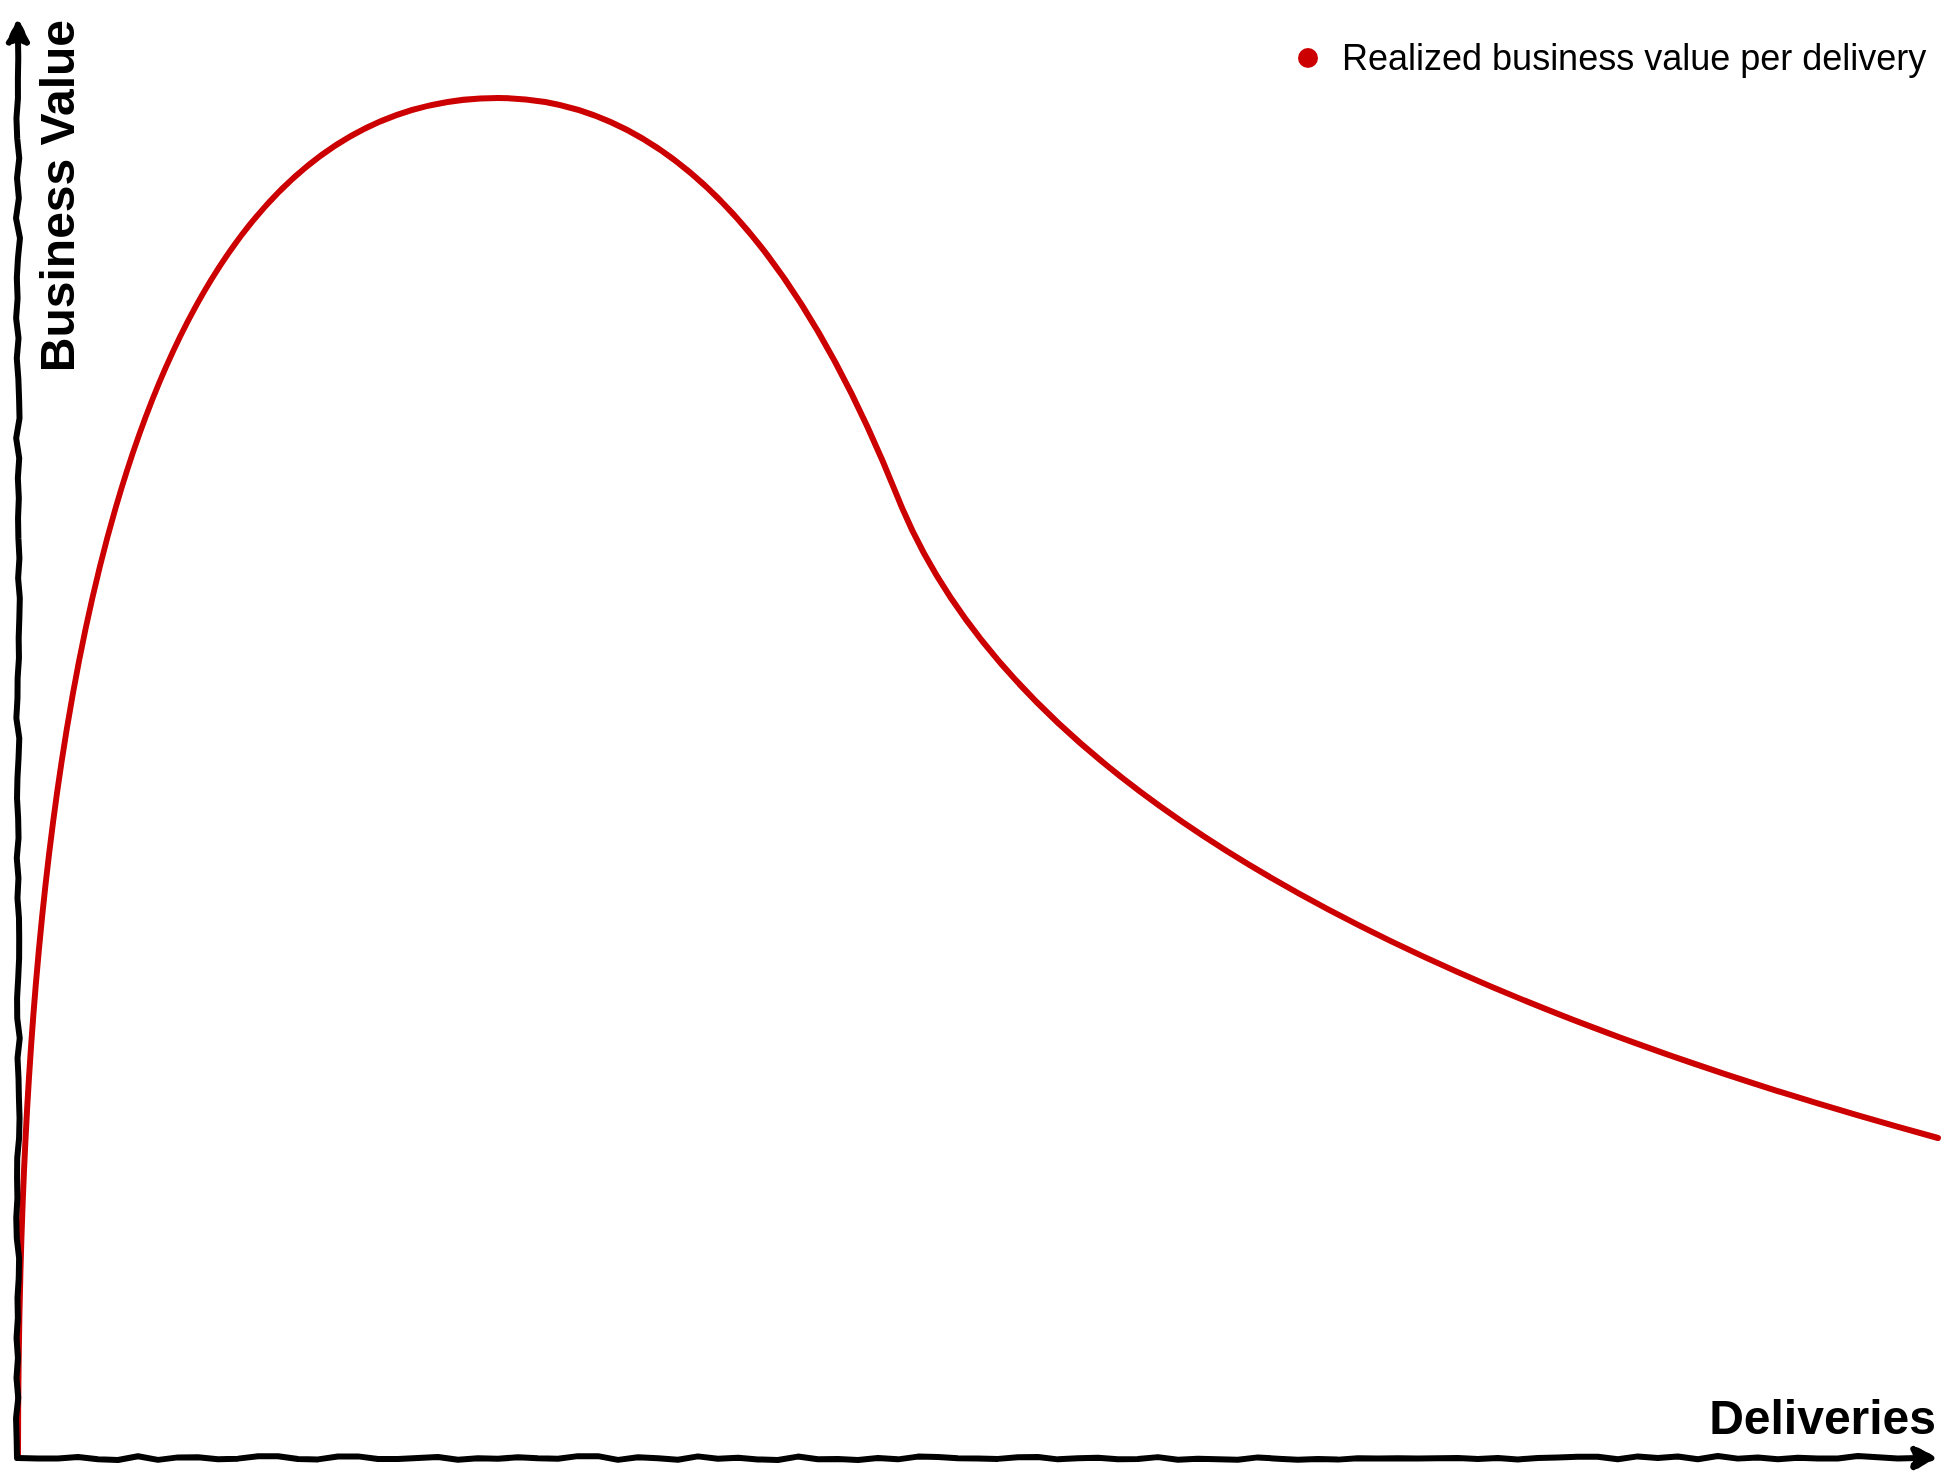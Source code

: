 <mxfile version="12.9.9" type="device"><diagram id="To4UCYI-V0EhRYprnrIs" name="Page-1"><mxGraphModel dx="1106" dy="980" grid="1" gridSize="10" guides="1" tooltips="1" connect="1" arrows="1" fold="1" page="1" pageScale="1" pageWidth="1169" pageHeight="827" math="0" shadow="0"><root><mxCell id="0"/><mxCell id="1" parent="0"/><mxCell id="9KzMIWgwRwteG6OiQjRP-7" value="" style="endArrow=none;html=1;strokeColor=#CC0000;curved=1;comic=1;endFill=0;strokeWidth=3;" parent="1" edge="1"><mxGeometry width="50" height="50" relative="1" as="geometry"><mxPoint x="40" y="760" as="sourcePoint"/><mxPoint x="280" y="80" as="targetPoint"/><Array as="points"><mxPoint x="40" y="80"/></Array></mxGeometry></mxCell><mxCell id="9KzMIWgwRwteG6OiQjRP-1" value="" style="endArrow=classic;html=1;endFill=1;comic=1;strokeWidth=3;" parent="1" edge="1"><mxGeometry width="50" height="50" relative="1" as="geometry"><mxPoint x="40" y="760" as="sourcePoint"/><mxPoint x="40" y="40" as="targetPoint"/></mxGeometry></mxCell><mxCell id="9KzMIWgwRwteG6OiQjRP-2" value="" style="endArrow=classic;html=1;comic=1;endFill=1;strokeWidth=3;" parent="1" edge="1"><mxGeometry width="50" height="50" relative="1" as="geometry"><mxPoint x="40" y="760" as="sourcePoint"/><mxPoint x="1000" y="760" as="targetPoint"/></mxGeometry></mxCell><mxCell id="9KzMIWgwRwteG6OiQjRP-8" value="" style="endArrow=none;html=1;strokeColor=#CC0000;curved=1;comic=1;endFill=0;strokeWidth=3;" parent="1" edge="1"><mxGeometry width="50" height="50" relative="1" as="geometry"><mxPoint x="280" y="80" as="sourcePoint"/><mxPoint x="1000" y="600" as="targetPoint"/><Array as="points"><mxPoint x="400" y="80"/><mxPoint x="560" y="480"/></Array></mxGeometry></mxCell><mxCell id="9KzMIWgwRwteG6OiQjRP-11" value="Business Value" style="text;strokeColor=none;fillColor=none;html=1;fontSize=24;fontStyle=1;verticalAlign=middle;align=right;rotation=-90;" parent="1" vertex="1"><mxGeometry x="10" y="70" width="100" height="40" as="geometry"/></mxCell><mxCell id="9KzMIWgwRwteG6OiQjRP-12" value="Deliveries" style="text;strokeColor=none;fillColor=none;html=1;fontSize=24;fontStyle=1;verticalAlign=middle;align=right;rotation=0;" parent="1" vertex="1"><mxGeometry x="900" y="720" width="100" height="40" as="geometry"/></mxCell><mxCell id="9KzMIWgwRwteG6OiQjRP-18" value="Realized business value per delivery" style="text;strokeColor=none;fillColor=none;html=1;fontSize=18;fontStyle=0;verticalAlign=middle;align=left;" parent="1" vertex="1"><mxGeometry x="700" y="40" width="300" height="40" as="geometry"/></mxCell><mxCell id="9KzMIWgwRwteG6OiQjRP-19" value="" style="ellipse;whiteSpace=wrap;html=1;fontSize=18;align=left;fillColor=#CC0000;strokeColor=none;" parent="1" vertex="1"><mxGeometry x="680" y="55" width="10" height="10" as="geometry"/></mxCell></root></mxGraphModel></diagram></mxfile>